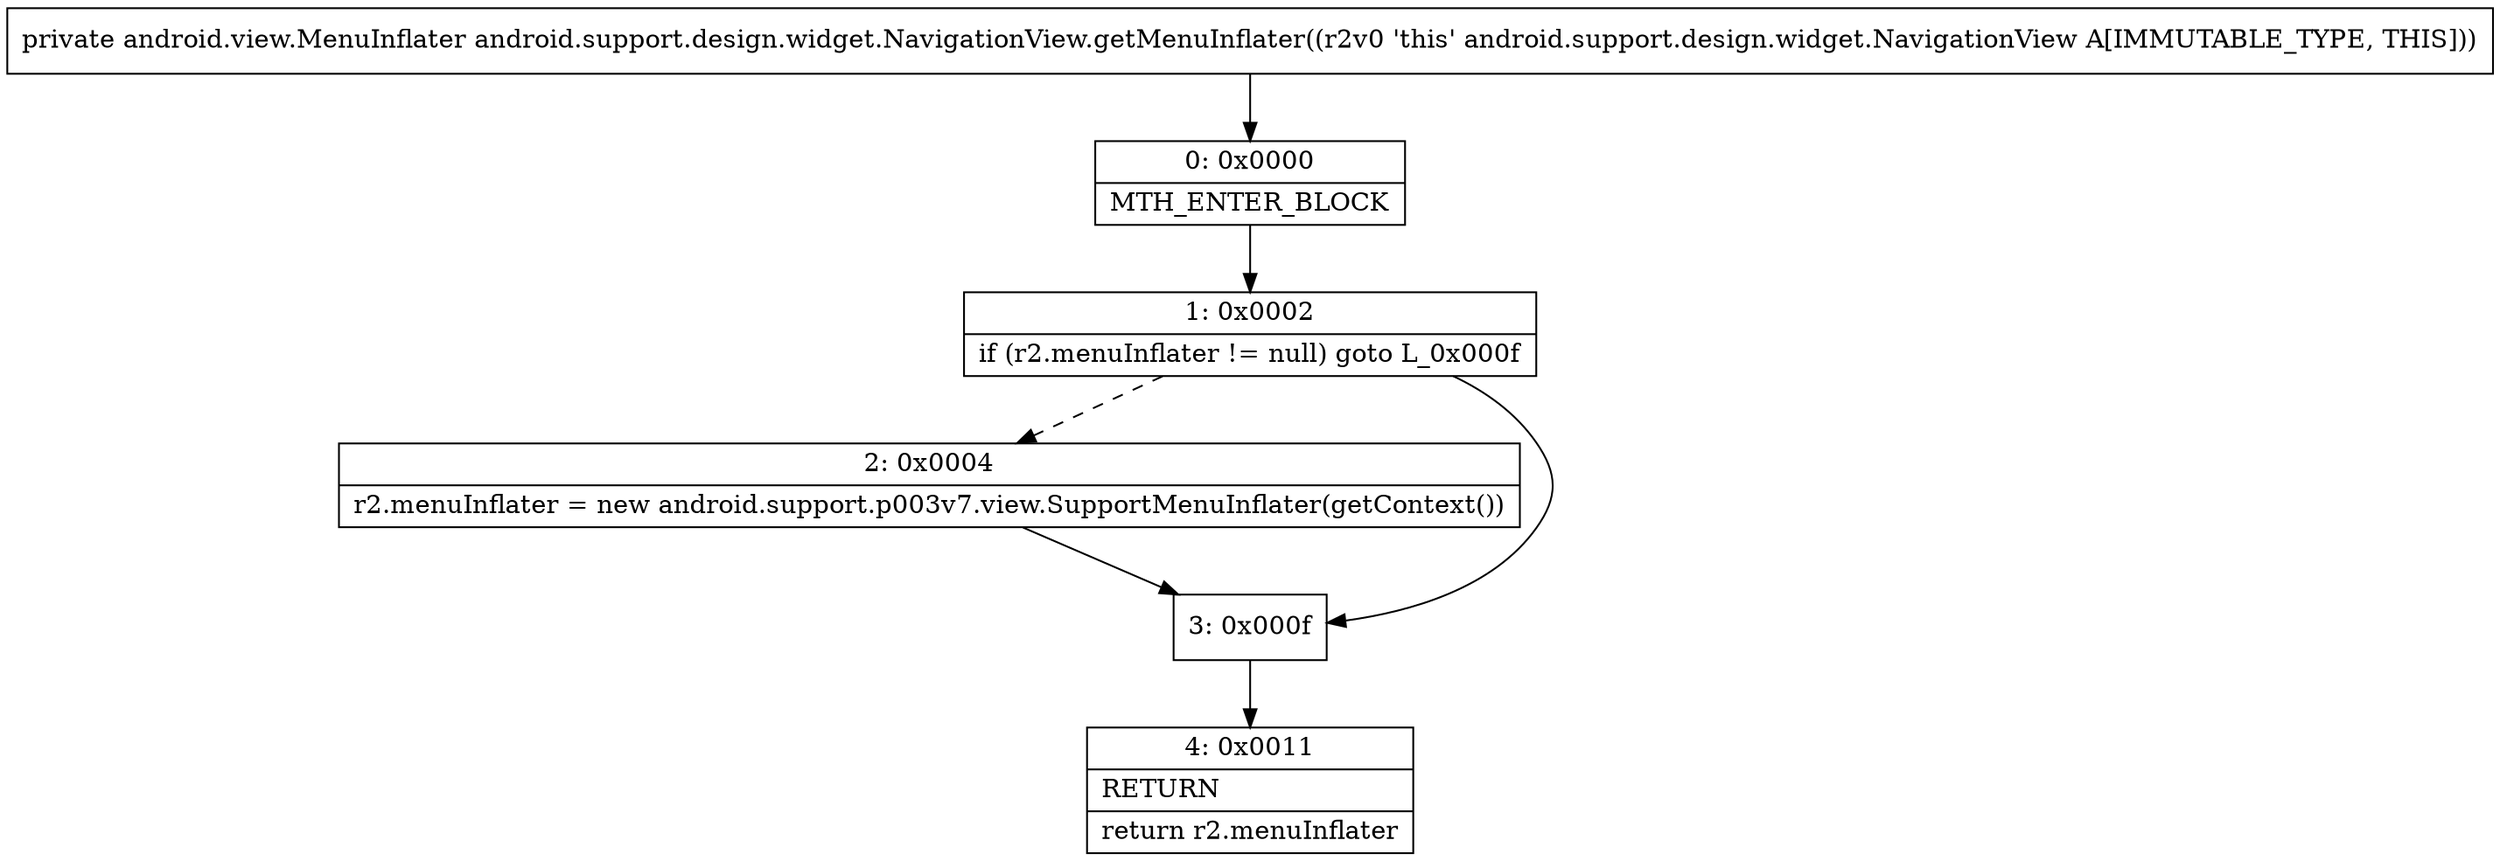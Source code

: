 digraph "CFG forandroid.support.design.widget.NavigationView.getMenuInflater()Landroid\/view\/MenuInflater;" {
Node_0 [shape=record,label="{0\:\ 0x0000|MTH_ENTER_BLOCK\l}"];
Node_1 [shape=record,label="{1\:\ 0x0002|if (r2.menuInflater != null) goto L_0x000f\l}"];
Node_2 [shape=record,label="{2\:\ 0x0004|r2.menuInflater = new android.support.p003v7.view.SupportMenuInflater(getContext())\l}"];
Node_3 [shape=record,label="{3\:\ 0x000f}"];
Node_4 [shape=record,label="{4\:\ 0x0011|RETURN\l|return r2.menuInflater\l}"];
MethodNode[shape=record,label="{private android.view.MenuInflater android.support.design.widget.NavigationView.getMenuInflater((r2v0 'this' android.support.design.widget.NavigationView A[IMMUTABLE_TYPE, THIS])) }"];
MethodNode -> Node_0;
Node_0 -> Node_1;
Node_1 -> Node_2[style=dashed];
Node_1 -> Node_3;
Node_2 -> Node_3;
Node_3 -> Node_4;
}


